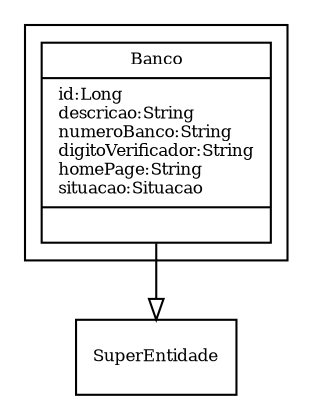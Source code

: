 digraph G{
fontname = "Times-Roman"
fontsize = 8

node [
        fontname = "Times-Roman"
        fontsize = 8
        shape = "record"
]

edge [
        fontname = "Times-Roman"
        fontsize = 8
]

subgraph clusterBANCO
{
Banco [label = "{Banco|id:Long\ldescricao:String\lnumeroBanco:String\ldigitoVerificador:String\lhomePage:String\lsituacao:Situacao\l|\l}"]
}
edge [ arrowhead = "empty" headlabel = "" taillabel = ""] Banco -> SuperEntidade
}
